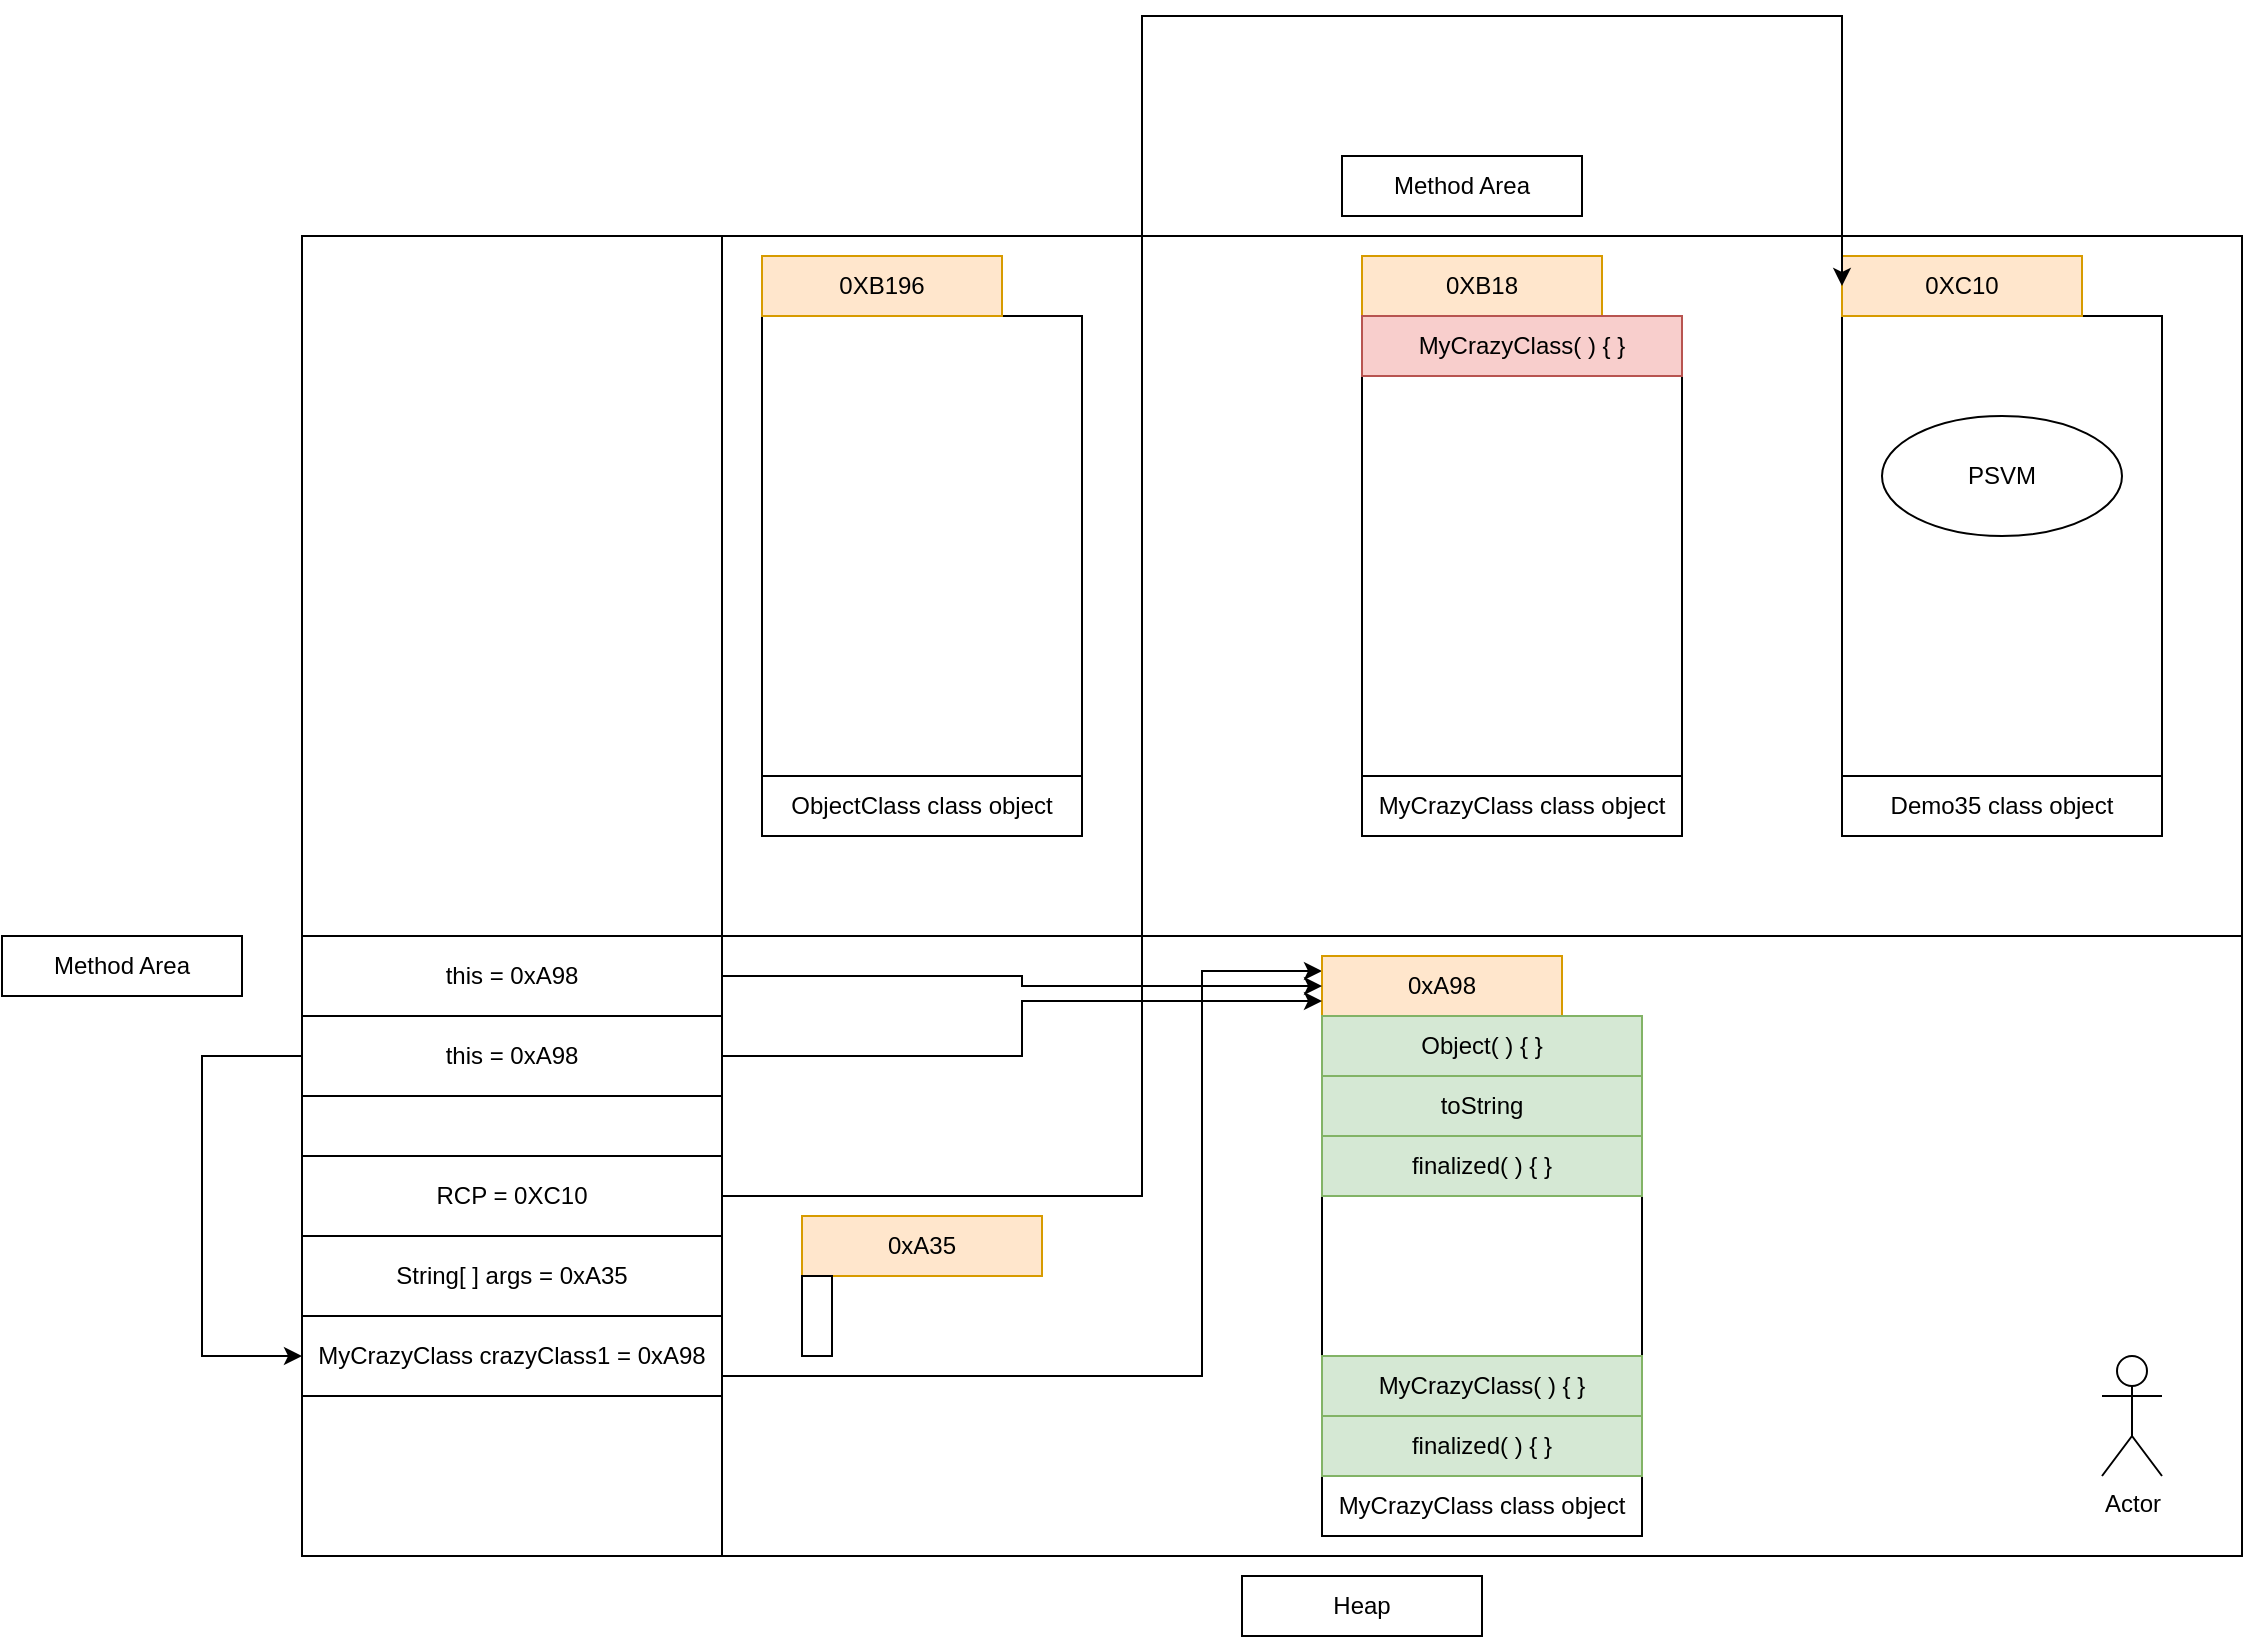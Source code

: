 <mxfile version="21.3.7" type="device">
  <diagram name="Page-1" id="fiR8LAkJ4l9mR6k4qpyv">
    <mxGraphModel dx="2284" dy="843" grid="1" gridSize="10" guides="1" tooltips="1" connect="1" arrows="1" fold="1" page="1" pageScale="1" pageWidth="850" pageHeight="1100" math="0" shadow="0">
      <root>
        <mxCell id="0" />
        <mxCell id="1" parent="0" />
        <mxCell id="jqlMPfDUnR-m5j6AJPmL-19" value="" style="rounded=0;whiteSpace=wrap;html=1;" vertex="1" parent="1">
          <mxGeometry x="220" y="530" width="760" height="310" as="geometry" />
        </mxCell>
        <mxCell id="jqlMPfDUnR-m5j6AJPmL-1" value="" style="rounded=0;whiteSpace=wrap;html=1;" vertex="1" parent="1">
          <mxGeometry x="10" y="180" width="210" height="660" as="geometry" />
        </mxCell>
        <mxCell id="jqlMPfDUnR-m5j6AJPmL-2" value="" style="rounded=0;whiteSpace=wrap;html=1;" vertex="1" parent="1">
          <mxGeometry x="220" y="180" width="760" height="350" as="geometry" />
        </mxCell>
        <mxCell id="jqlMPfDUnR-m5j6AJPmL-3" value="" style="rounded=0;whiteSpace=wrap;html=1;" vertex="1" parent="1">
          <mxGeometry x="780" y="220" width="160" height="260" as="geometry" />
        </mxCell>
        <mxCell id="jqlMPfDUnR-m5j6AJPmL-4" value="0XC10" style="rounded=0;whiteSpace=wrap;html=1;fillColor=#ffe6cc;strokeColor=#d79b00;" vertex="1" parent="1">
          <mxGeometry x="780" y="190" width="120" height="30" as="geometry" />
        </mxCell>
        <mxCell id="jqlMPfDUnR-m5j6AJPmL-5" value="Demo35 class object" style="rounded=0;whiteSpace=wrap;html=1;" vertex="1" parent="1">
          <mxGeometry x="780" y="450" width="160" height="30" as="geometry" />
        </mxCell>
        <mxCell id="jqlMPfDUnR-m5j6AJPmL-7" value="PSVM" style="ellipse;whiteSpace=wrap;html=1;" vertex="1" parent="1">
          <mxGeometry x="800" y="270" width="120" height="60" as="geometry" />
        </mxCell>
        <mxCell id="jqlMPfDUnR-m5j6AJPmL-8" value="" style="rounded=0;whiteSpace=wrap;html=1;" vertex="1" parent="1">
          <mxGeometry x="10" y="640" width="210" height="200" as="geometry" />
        </mxCell>
        <mxCell id="jqlMPfDUnR-m5j6AJPmL-31" style="edgeStyle=orthogonalEdgeStyle;rounded=0;orthogonalLoop=1;jettySize=auto;html=1;entryX=0;entryY=0.5;entryDx=0;entryDy=0;" edge="1" parent="1" source="jqlMPfDUnR-m5j6AJPmL-9" target="jqlMPfDUnR-m5j6AJPmL-4">
          <mxGeometry relative="1" as="geometry">
            <Array as="points">
              <mxPoint x="430" y="660" />
              <mxPoint x="430" y="70" />
              <mxPoint x="780" y="70" />
            </Array>
          </mxGeometry>
        </mxCell>
        <mxCell id="jqlMPfDUnR-m5j6AJPmL-9" value="RCP = 0XC10" style="rounded=0;whiteSpace=wrap;html=1;" vertex="1" parent="1">
          <mxGeometry x="10" y="640" width="210" height="40" as="geometry" />
        </mxCell>
        <mxCell id="jqlMPfDUnR-m5j6AJPmL-10" value="String[ ] args = 0xA35" style="rounded=0;whiteSpace=wrap;html=1;" vertex="1" parent="1">
          <mxGeometry x="10" y="680" width="210" height="40" as="geometry" />
        </mxCell>
        <mxCell id="jqlMPfDUnR-m5j6AJPmL-33" style="edgeStyle=orthogonalEdgeStyle;rounded=0;orthogonalLoop=1;jettySize=auto;html=1;entryX=0;entryY=0.25;entryDx=0;entryDy=0;" edge="1" parent="1" source="jqlMPfDUnR-m5j6AJPmL-11" target="jqlMPfDUnR-m5j6AJPmL-22">
          <mxGeometry relative="1" as="geometry">
            <Array as="points">
              <mxPoint x="460" y="750" />
              <mxPoint x="460" y="548" />
            </Array>
          </mxGeometry>
        </mxCell>
        <mxCell id="jqlMPfDUnR-m5j6AJPmL-11" value="MyCrazyClass crazyClass1 = 0xA98" style="rounded=0;whiteSpace=wrap;html=1;" vertex="1" parent="1">
          <mxGeometry x="10" y="720" width="210" height="40" as="geometry" />
        </mxCell>
        <mxCell id="jqlMPfDUnR-m5j6AJPmL-14" value="0XB18" style="rounded=0;whiteSpace=wrap;html=1;fillColor=#ffe6cc;strokeColor=#d79b00;" vertex="1" parent="1">
          <mxGeometry x="540" y="190" width="120" height="30" as="geometry" />
        </mxCell>
        <mxCell id="jqlMPfDUnR-m5j6AJPmL-15" value="" style="rounded=0;whiteSpace=wrap;html=1;" vertex="1" parent="1">
          <mxGeometry x="540" y="220" width="160" height="260" as="geometry" />
        </mxCell>
        <mxCell id="jqlMPfDUnR-m5j6AJPmL-16" value="MyCrazyClass class object" style="rounded=0;whiteSpace=wrap;html=1;" vertex="1" parent="1">
          <mxGeometry x="540" y="450" width="160" height="30" as="geometry" />
        </mxCell>
        <mxCell id="jqlMPfDUnR-m5j6AJPmL-18" value="MyCrazyClass( ) { }" style="rounded=0;whiteSpace=wrap;html=1;fillColor=#f8cecc;strokeColor=#b85450;" vertex="1" parent="1">
          <mxGeometry x="540" y="220" width="160" height="30" as="geometry" />
        </mxCell>
        <mxCell id="jqlMPfDUnR-m5j6AJPmL-20" value="" style="rounded=0;whiteSpace=wrap;html=1;" vertex="1" parent="1">
          <mxGeometry x="520" y="570" width="160" height="260" as="geometry" />
        </mxCell>
        <mxCell id="jqlMPfDUnR-m5j6AJPmL-21" value="MyCrazyClass( ) { }" style="rounded=0;whiteSpace=wrap;html=1;fillColor=#d5e8d4;strokeColor=#82b366;" vertex="1" parent="1">
          <mxGeometry x="520" y="740" width="160" height="30" as="geometry" />
        </mxCell>
        <mxCell id="jqlMPfDUnR-m5j6AJPmL-22" value="0xA98" style="rounded=0;whiteSpace=wrap;html=1;fillColor=#ffe6cc;strokeColor=#d79b00;" vertex="1" parent="1">
          <mxGeometry x="520" y="540" width="120" height="30" as="geometry" />
        </mxCell>
        <mxCell id="jqlMPfDUnR-m5j6AJPmL-23" value="MyCrazyClass class object" style="rounded=0;whiteSpace=wrap;html=1;" vertex="1" parent="1">
          <mxGeometry x="520" y="800" width="160" height="30" as="geometry" />
        </mxCell>
        <mxCell id="jqlMPfDUnR-m5j6AJPmL-25" value="" style="rounded=0;whiteSpace=wrap;html=1;" vertex="1" parent="1">
          <mxGeometry x="10" y="570" width="210" height="70" as="geometry" />
        </mxCell>
        <mxCell id="jqlMPfDUnR-m5j6AJPmL-27" style="edgeStyle=orthogonalEdgeStyle;rounded=0;orthogonalLoop=1;jettySize=auto;html=1;entryX=0;entryY=0.5;entryDx=0;entryDy=0;" edge="1" parent="1" source="jqlMPfDUnR-m5j6AJPmL-26" target="jqlMPfDUnR-m5j6AJPmL-11">
          <mxGeometry relative="1" as="geometry">
            <Array as="points">
              <mxPoint x="-40" y="590" />
              <mxPoint x="-40" y="740" />
            </Array>
          </mxGeometry>
        </mxCell>
        <mxCell id="jqlMPfDUnR-m5j6AJPmL-38" style="edgeStyle=orthogonalEdgeStyle;rounded=0;orthogonalLoop=1;jettySize=auto;html=1;entryX=0;entryY=0.75;entryDx=0;entryDy=0;" edge="1" parent="1" source="jqlMPfDUnR-m5j6AJPmL-26" target="jqlMPfDUnR-m5j6AJPmL-22">
          <mxGeometry relative="1" as="geometry" />
        </mxCell>
        <mxCell id="jqlMPfDUnR-m5j6AJPmL-26" value="this = 0xA98" style="rounded=0;whiteSpace=wrap;html=1;" vertex="1" parent="1">
          <mxGeometry x="10" y="570" width="210" height="40" as="geometry" />
        </mxCell>
        <mxCell id="jqlMPfDUnR-m5j6AJPmL-28" value="" style="rounded=0;whiteSpace=wrap;html=1;" vertex="1" parent="1">
          <mxGeometry x="240" y="220" width="160" height="260" as="geometry" />
        </mxCell>
        <mxCell id="jqlMPfDUnR-m5j6AJPmL-29" value="0XB196" style="rounded=0;whiteSpace=wrap;html=1;fillColor=#ffe6cc;strokeColor=#d79b00;" vertex="1" parent="1">
          <mxGeometry x="240" y="190" width="120" height="30" as="geometry" />
        </mxCell>
        <mxCell id="jqlMPfDUnR-m5j6AJPmL-30" value="ObjectClass class object" style="rounded=0;whiteSpace=wrap;html=1;" vertex="1" parent="1">
          <mxGeometry x="240" y="450" width="160" height="30" as="geometry" />
        </mxCell>
        <mxCell id="jqlMPfDUnR-m5j6AJPmL-34" value="Object( ) { }" style="rounded=0;whiteSpace=wrap;html=1;fillColor=#d5e8d4;strokeColor=#82b366;" vertex="1" parent="1">
          <mxGeometry x="520" y="570" width="160" height="30" as="geometry" />
        </mxCell>
        <mxCell id="jqlMPfDUnR-m5j6AJPmL-35" value="toString" style="rounded=0;whiteSpace=wrap;html=1;fillColor=#d5e8d4;strokeColor=#82b366;" vertex="1" parent="1">
          <mxGeometry x="520" y="600" width="160" height="30" as="geometry" />
        </mxCell>
        <mxCell id="jqlMPfDUnR-m5j6AJPmL-37" style="edgeStyle=orthogonalEdgeStyle;rounded=0;orthogonalLoop=1;jettySize=auto;html=1;entryX=0;entryY=0.5;entryDx=0;entryDy=0;" edge="1" parent="1" source="jqlMPfDUnR-m5j6AJPmL-36" target="jqlMPfDUnR-m5j6AJPmL-22">
          <mxGeometry relative="1" as="geometry" />
        </mxCell>
        <mxCell id="jqlMPfDUnR-m5j6AJPmL-36" value="this = 0xA98" style="rounded=0;whiteSpace=wrap;html=1;" vertex="1" parent="1">
          <mxGeometry x="10" y="530" width="210" height="40" as="geometry" />
        </mxCell>
        <mxCell id="jqlMPfDUnR-m5j6AJPmL-39" value="0xA35" style="rounded=0;whiteSpace=wrap;html=1;fillColor=#ffe6cc;strokeColor=#d79b00;" vertex="1" parent="1">
          <mxGeometry x="260" y="670" width="120" height="30" as="geometry" />
        </mxCell>
        <mxCell id="jqlMPfDUnR-m5j6AJPmL-40" value="" style="rounded=0;whiteSpace=wrap;html=1;" vertex="1" parent="1">
          <mxGeometry x="260" y="700" width="15" height="40" as="geometry" />
        </mxCell>
        <mxCell id="jqlMPfDUnR-m5j6AJPmL-41" value="Actor" style="shape=umlActor;verticalLabelPosition=bottom;verticalAlign=top;html=1;outlineConnect=0;" vertex="1" parent="1">
          <mxGeometry x="910" y="740" width="30" height="60" as="geometry" />
        </mxCell>
        <mxCell id="jqlMPfDUnR-m5j6AJPmL-42" value="Method Area" style="rounded=0;whiteSpace=wrap;html=1;" vertex="1" parent="1">
          <mxGeometry x="530" y="140" width="120" height="30" as="geometry" />
        </mxCell>
        <mxCell id="jqlMPfDUnR-m5j6AJPmL-43" value="Heap" style="rounded=0;whiteSpace=wrap;html=1;" vertex="1" parent="1">
          <mxGeometry x="480" y="850" width="120" height="30" as="geometry" />
        </mxCell>
        <mxCell id="jqlMPfDUnR-m5j6AJPmL-44" value="Method Area" style="rounded=0;whiteSpace=wrap;html=1;" vertex="1" parent="1">
          <mxGeometry x="-140" y="530" width="120" height="30" as="geometry" />
        </mxCell>
        <mxCell id="jqlMPfDUnR-m5j6AJPmL-45" value="finalized( ) { }" style="rounded=0;whiteSpace=wrap;html=1;fillColor=#d5e8d4;strokeColor=#82b366;" vertex="1" parent="1">
          <mxGeometry x="520" y="630" width="160" height="30" as="geometry" />
        </mxCell>
        <mxCell id="jqlMPfDUnR-m5j6AJPmL-46" value="finalized( ) { }" style="rounded=0;whiteSpace=wrap;html=1;fillColor=#d5e8d4;strokeColor=#82b366;" vertex="1" parent="1">
          <mxGeometry x="520" y="770" width="160" height="30" as="geometry" />
        </mxCell>
      </root>
    </mxGraphModel>
  </diagram>
</mxfile>
